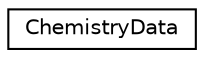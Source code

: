 digraph "Graphical Class Hierarchy"
{
 // INTERACTIVE_SVG=YES
  edge [fontname="Helvetica",fontsize="10",labelfontname="Helvetica",labelfontsize="10"];
  node [fontname="Helvetica",fontsize="10",shape=record];
  rankdir="LR";
  Node0 [label="ChemistryData",height=0.2,width=0.4,color="black", fillcolor="white", style="filled",URL="$structChemistryData.html",tooltip="Struct to hold Species and Reaction information. "];
}
